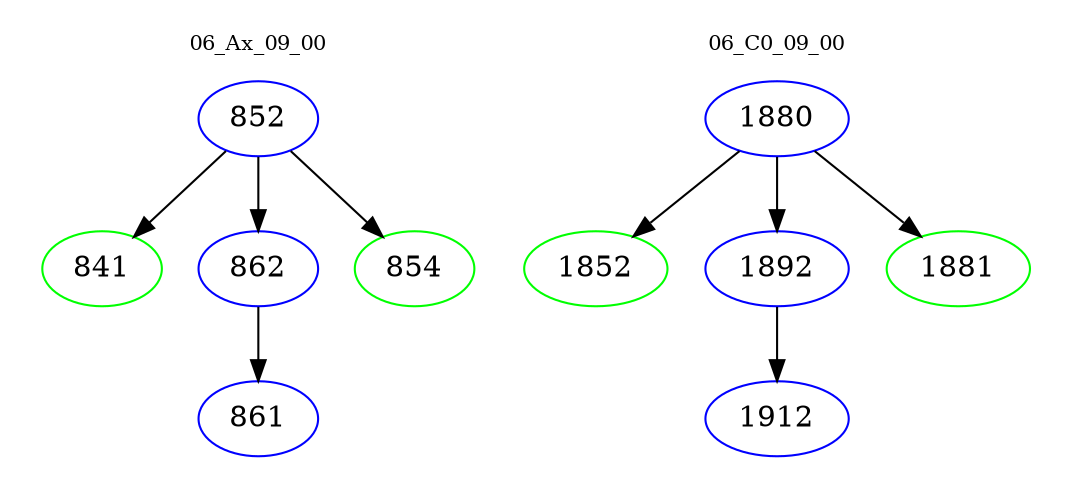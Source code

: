 digraph{
subgraph cluster_0 {
color = white
label = "06_Ax_09_00";
fontsize=10;
T0_852 [label="852", color="blue"]
T0_852 -> T0_841 [color="black"]
T0_841 [label="841", color="green"]
T0_852 -> T0_862 [color="black"]
T0_862 [label="862", color="blue"]
T0_862 -> T0_861 [color="black"]
T0_861 [label="861", color="blue"]
T0_852 -> T0_854 [color="black"]
T0_854 [label="854", color="green"]
}
subgraph cluster_1 {
color = white
label = "06_C0_09_00";
fontsize=10;
T1_1880 [label="1880", color="blue"]
T1_1880 -> T1_1852 [color="black"]
T1_1852 [label="1852", color="green"]
T1_1880 -> T1_1892 [color="black"]
T1_1892 [label="1892", color="blue"]
T1_1892 -> T1_1912 [color="black"]
T1_1912 [label="1912", color="blue"]
T1_1880 -> T1_1881 [color="black"]
T1_1881 [label="1881", color="green"]
}
}
